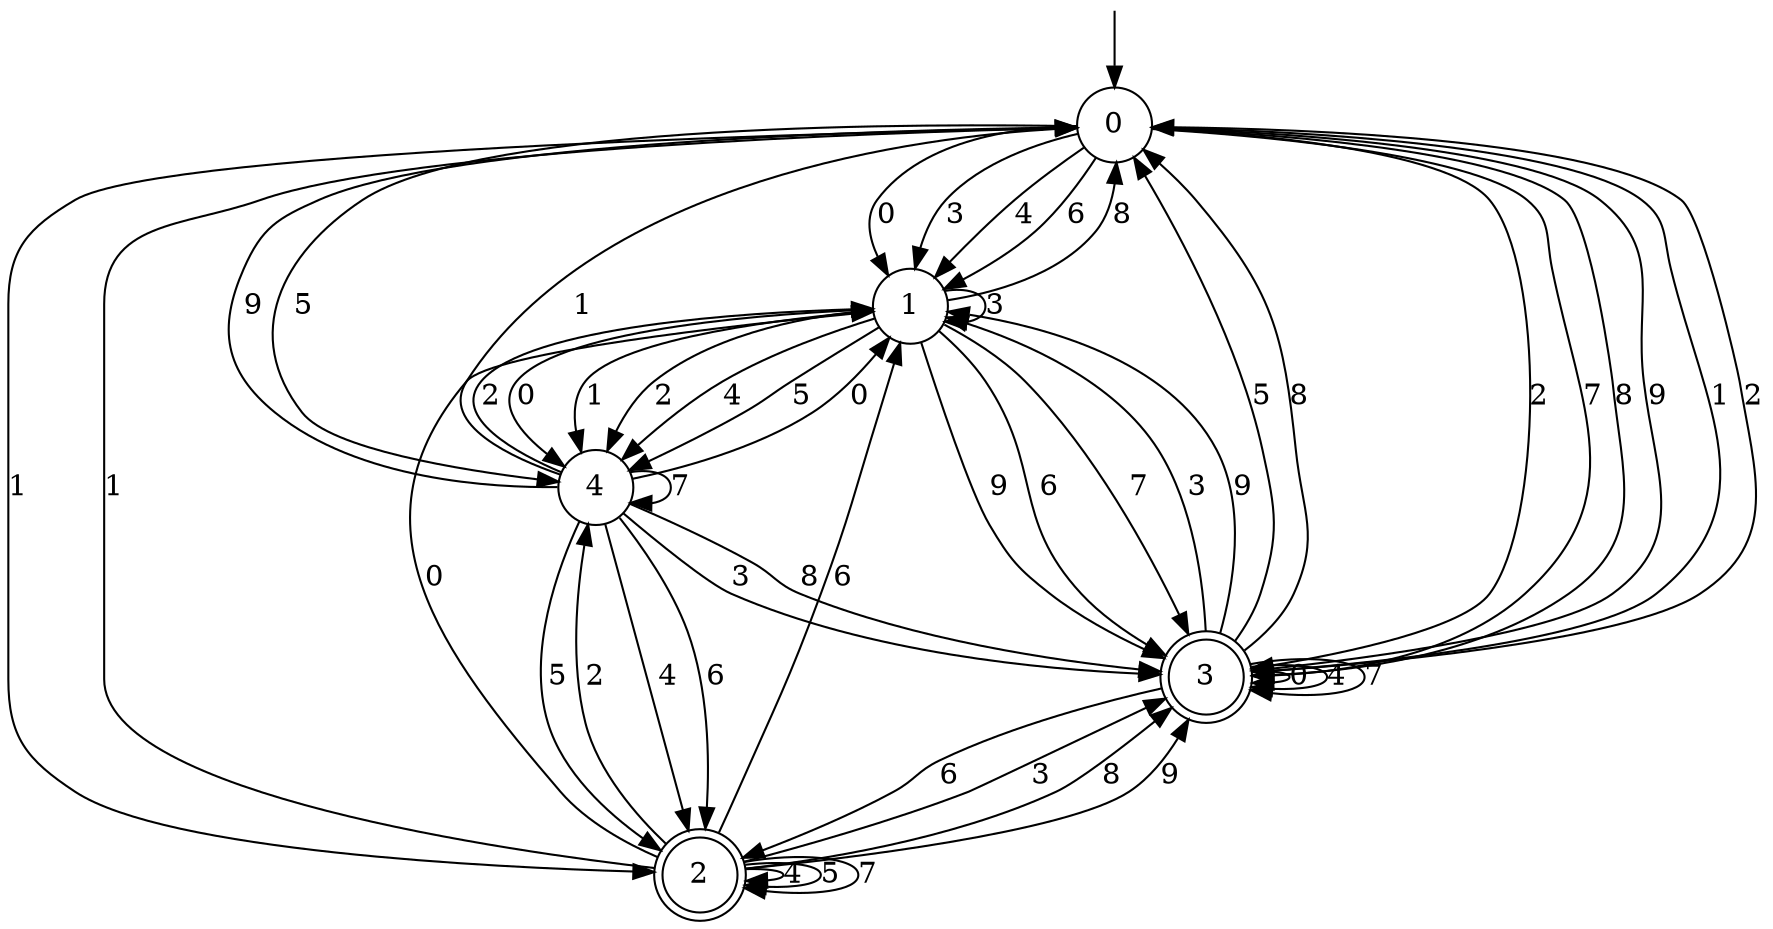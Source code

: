 digraph g {

	s0 [shape="circle" label="0"];
	s1 [shape="circle" label="1"];
	s2 [shape="doublecircle" label="2"];
	s3 [shape="doublecircle" label="3"];
	s4 [shape="circle" label="4"];
	s0 -> s1 [label="0"];
	s0 -> s2 [label="1"];
	s0 -> s3 [label="2"];
	s0 -> s1 [label="3"];
	s0 -> s1 [label="4"];
	s0 -> s4 [label="5"];
	s0 -> s1 [label="6"];
	s0 -> s3 [label="7"];
	s0 -> s3 [label="8"];
	s0 -> s3 [label="9"];
	s1 -> s4 [label="0"];
	s1 -> s4 [label="1"];
	s1 -> s4 [label="2"];
	s1 -> s1 [label="3"];
	s1 -> s4 [label="4"];
	s1 -> s4 [label="5"];
	s1 -> s3 [label="6"];
	s1 -> s3 [label="7"];
	s1 -> s0 [label="8"];
	s1 -> s3 [label="9"];
	s2 -> s1 [label="0"];
	s2 -> s0 [label="1"];
	s2 -> s4 [label="2"];
	s2 -> s3 [label="3"];
	s2 -> s2 [label="4"];
	s2 -> s2 [label="5"];
	s2 -> s1 [label="6"];
	s2 -> s2 [label="7"];
	s2 -> s3 [label="8"];
	s2 -> s3 [label="9"];
	s3 -> s3 [label="0"];
	s3 -> s0 [label="1"];
	s3 -> s0 [label="2"];
	s3 -> s1 [label="3"];
	s3 -> s3 [label="4"];
	s3 -> s0 [label="5"];
	s3 -> s2 [label="6"];
	s3 -> s3 [label="7"];
	s3 -> s0 [label="8"];
	s3 -> s1 [label="9"];
	s4 -> s1 [label="0"];
	s4 -> s0 [label="1"];
	s4 -> s1 [label="2"];
	s4 -> s3 [label="3"];
	s4 -> s2 [label="4"];
	s4 -> s2 [label="5"];
	s4 -> s2 [label="6"];
	s4 -> s4 [label="7"];
	s4 -> s3 [label="8"];
	s4 -> s0 [label="9"];

__start0 [label="" shape="none" width="0" height="0"];
__start0 -> s0;

}
